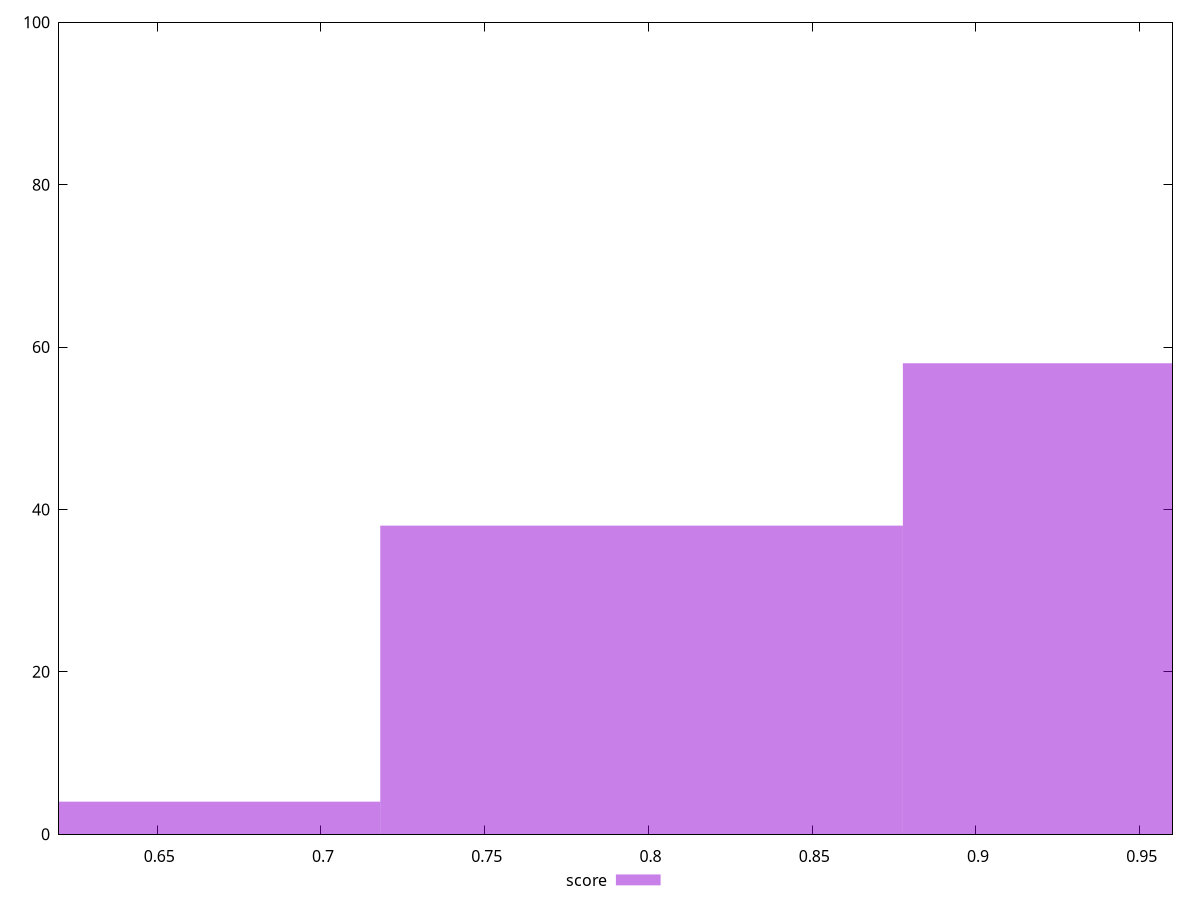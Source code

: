 reset

$score <<EOF
0.7978819416443984 38
0.6383055533155187 4
0.9574583299732782 58
EOF

set key outside below
set boxwidth 0.1595763883288797
set xrange [0.62:0.96]
set yrange [0:100]
set trange [0:100]
set style fill transparent solid 0.5 noborder
set terminal svg size 640, 490 enhanced background rgb 'white'
set output "report_00017_2021-02-10T15-08-03.406Z/mainthread-work-breakdown/samples/pages+cached/score/histogram.svg"

plot $score title "score" with boxes

reset
